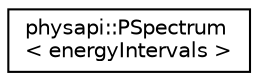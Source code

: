 digraph "Graphical Class Hierarchy"
{
 // LATEX_PDF_SIZE
  edge [fontname="Helvetica",fontsize="10",labelfontname="Helvetica",labelfontsize="10"];
  node [fontname="Helvetica",fontsize="10",shape=record];
  rankdir="LR";
  Node0 [label="physapi::PSpectrum\l\< energyIntervals \>",height=0.2,width=0.4,color="black", fillcolor="white", style="filled",URL="$classphysapi_1_1_p_spectrum.html",tooltip="This class represents a raw spectrum(or photon distribution)."];
}
